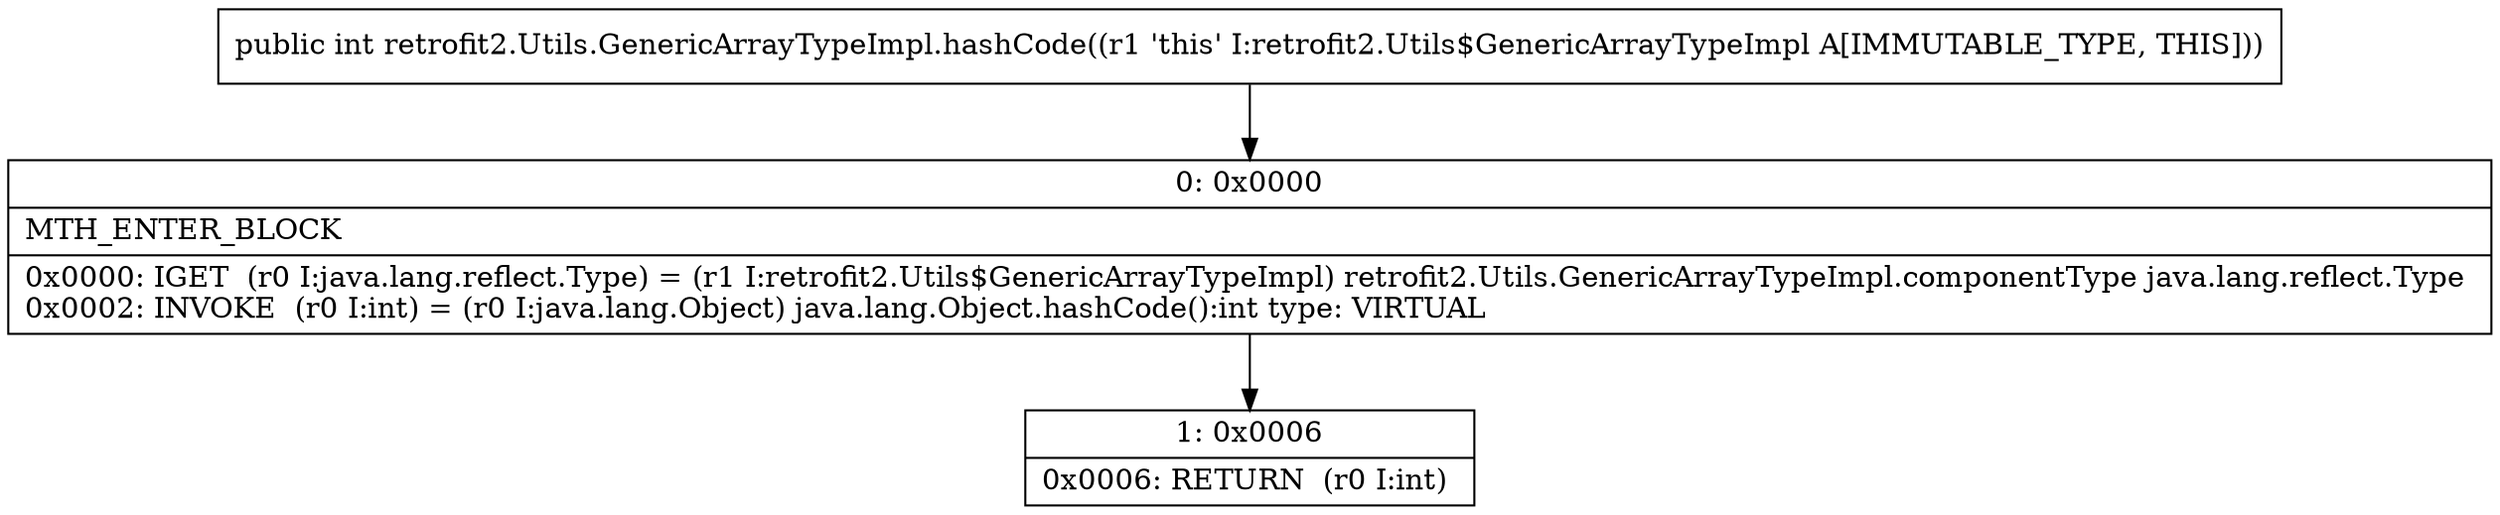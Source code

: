 digraph "CFG forretrofit2.Utils.GenericArrayTypeImpl.hashCode()I" {
Node_0 [shape=record,label="{0\:\ 0x0000|MTH_ENTER_BLOCK\l|0x0000: IGET  (r0 I:java.lang.reflect.Type) = (r1 I:retrofit2.Utils$GenericArrayTypeImpl) retrofit2.Utils.GenericArrayTypeImpl.componentType java.lang.reflect.Type \l0x0002: INVOKE  (r0 I:int) = (r0 I:java.lang.Object) java.lang.Object.hashCode():int type: VIRTUAL \l}"];
Node_1 [shape=record,label="{1\:\ 0x0006|0x0006: RETURN  (r0 I:int) \l}"];
MethodNode[shape=record,label="{public int retrofit2.Utils.GenericArrayTypeImpl.hashCode((r1 'this' I:retrofit2.Utils$GenericArrayTypeImpl A[IMMUTABLE_TYPE, THIS])) }"];
MethodNode -> Node_0;
Node_0 -> Node_1;
}

